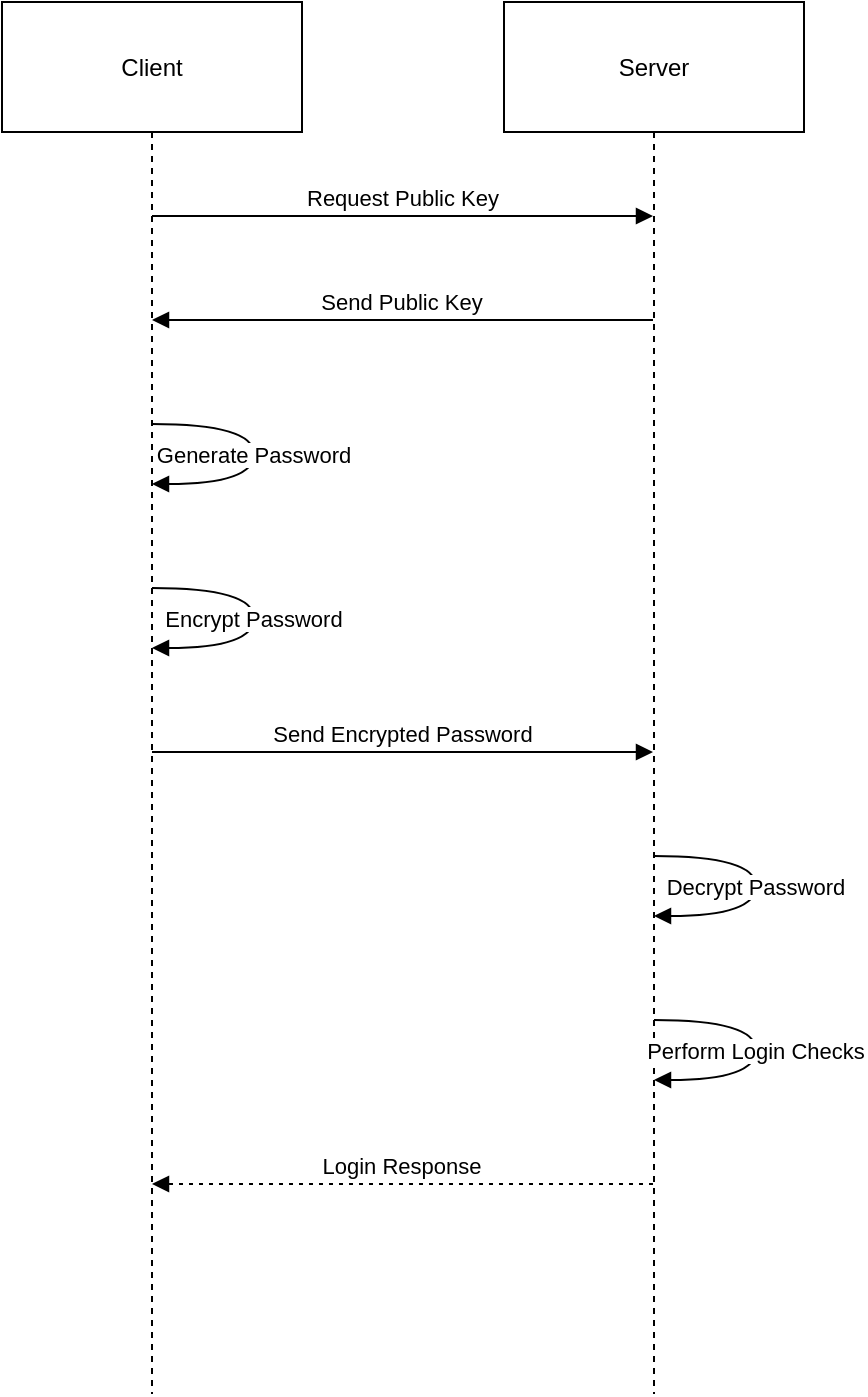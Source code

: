 <mxfile version="24.7.4">
  <diagram name="Page-1" id="1RRR1ZwaEd8VN9FJCIdy">
    <mxGraphModel>
      <root>
        <mxCell id="0" />
        <mxCell id="1" parent="0" />
        <mxCell id="2" value="Client" style="shape=umlLifeline;perimeter=lifelinePerimeter;whiteSpace=wrap;container=1;dropTarget=0;collapsible=0;recursiveResize=0;outlineConnect=0;portConstraint=eastwest;newEdgeStyle={&quot;edgeStyle&quot;:&quot;elbowEdgeStyle&quot;,&quot;elbow&quot;:&quot;vertical&quot;,&quot;curved&quot;:0,&quot;rounded&quot;:0};size=65;" vertex="1" parent="1">
          <mxGeometry width="150" height="696" as="geometry" />
        </mxCell>
        <mxCell id="3" value="Server" style="shape=umlLifeline;perimeter=lifelinePerimeter;whiteSpace=wrap;container=1;dropTarget=0;collapsible=0;recursiveResize=0;outlineConnect=0;portConstraint=eastwest;newEdgeStyle={&quot;edgeStyle&quot;:&quot;elbowEdgeStyle&quot;,&quot;elbow&quot;:&quot;vertical&quot;,&quot;curved&quot;:0,&quot;rounded&quot;:0};size=65;" vertex="1" parent="1">
          <mxGeometry x="251" width="150" height="696" as="geometry" />
        </mxCell>
        <mxCell id="4" value="Request Public Key" style="verticalAlign=bottom;edgeStyle=elbowEdgeStyle;elbow=vertical;curved=0;rounded=0;endArrow=block;" edge="1" parent="1" source="2" target="3">
          <mxGeometry relative="1" as="geometry">
            <Array as="points">
              <mxPoint x="209" y="107" />
            </Array>
          </mxGeometry>
        </mxCell>
        <mxCell id="5" value="Send Public Key" style="verticalAlign=bottom;edgeStyle=elbowEdgeStyle;elbow=vertical;curved=0;rounded=0;endArrow=block;" edge="1" parent="1" source="3" target="2">
          <mxGeometry relative="1" as="geometry">
            <Array as="points">
              <mxPoint x="212" y="159" />
            </Array>
          </mxGeometry>
        </mxCell>
        <mxCell id="6" value="Generate Password" style="curved=1;endArrow=block;" edge="1" parent="1" source="2" target="2">
          <mxGeometry relative="1" as="geometry">
            <Array as="points">
              <mxPoint x="126" y="211" />
              <mxPoint x="126" y="241" />
            </Array>
          </mxGeometry>
        </mxCell>
        <mxCell id="7" value="Encrypt Password" style="curved=1;endArrow=block;" edge="1" parent="1" source="2" target="2">
          <mxGeometry relative="1" as="geometry">
            <Array as="points">
              <mxPoint x="126" y="293" />
              <mxPoint x="126" y="323" />
            </Array>
          </mxGeometry>
        </mxCell>
        <mxCell id="8" value="Send Encrypted Password" style="verticalAlign=bottom;edgeStyle=elbowEdgeStyle;elbow=vertical;curved=0;rounded=0;endArrow=block;" edge="1" parent="1" source="2" target="3">
          <mxGeometry relative="1" as="geometry">
            <Array as="points">
              <mxPoint x="209" y="375" />
            </Array>
          </mxGeometry>
        </mxCell>
        <mxCell id="9" value="Decrypt Password" style="curved=1;endArrow=block;" edge="1" parent="1" source="3" target="3">
          <mxGeometry relative="1" as="geometry">
            <Array as="points">
              <mxPoint x="377" y="427" />
              <mxPoint x="377" y="457" />
            </Array>
          </mxGeometry>
        </mxCell>
        <mxCell id="10" value="Perform Login Checks" style="curved=1;endArrow=block;" edge="1" parent="1" source="3" target="3">
          <mxGeometry relative="1" as="geometry">
            <Array as="points">
              <mxPoint x="377" y="509" />
              <mxPoint x="377" y="539" />
            </Array>
          </mxGeometry>
        </mxCell>
        <mxCell id="11" value="Login Response" style="verticalAlign=bottom;edgeStyle=elbowEdgeStyle;elbow=vertical;curved=0;rounded=0;dashed=1;dashPattern=2 3;endArrow=block;" edge="1" parent="1" source="3" target="2">
          <mxGeometry relative="1" as="geometry">
            <Array as="points">
              <mxPoint x="212" y="591" />
            </Array>
          </mxGeometry>
        </mxCell>
      </root>
    </mxGraphModel>
  </diagram>
</mxfile>
